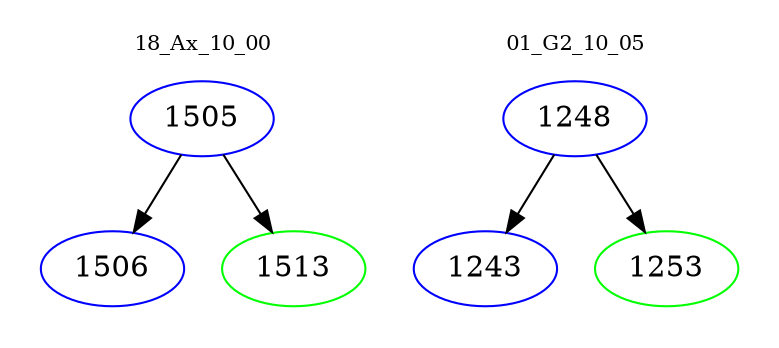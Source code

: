 digraph{
subgraph cluster_0 {
color = white
label = "18_Ax_10_00";
fontsize=10;
T0_1505 [label="1505", color="blue"]
T0_1505 -> T0_1506 [color="black"]
T0_1506 [label="1506", color="blue"]
T0_1505 -> T0_1513 [color="black"]
T0_1513 [label="1513", color="green"]
}
subgraph cluster_1 {
color = white
label = "01_G2_10_05";
fontsize=10;
T1_1248 [label="1248", color="blue"]
T1_1248 -> T1_1243 [color="black"]
T1_1243 [label="1243", color="blue"]
T1_1248 -> T1_1253 [color="black"]
T1_1253 [label="1253", color="green"]
}
}

